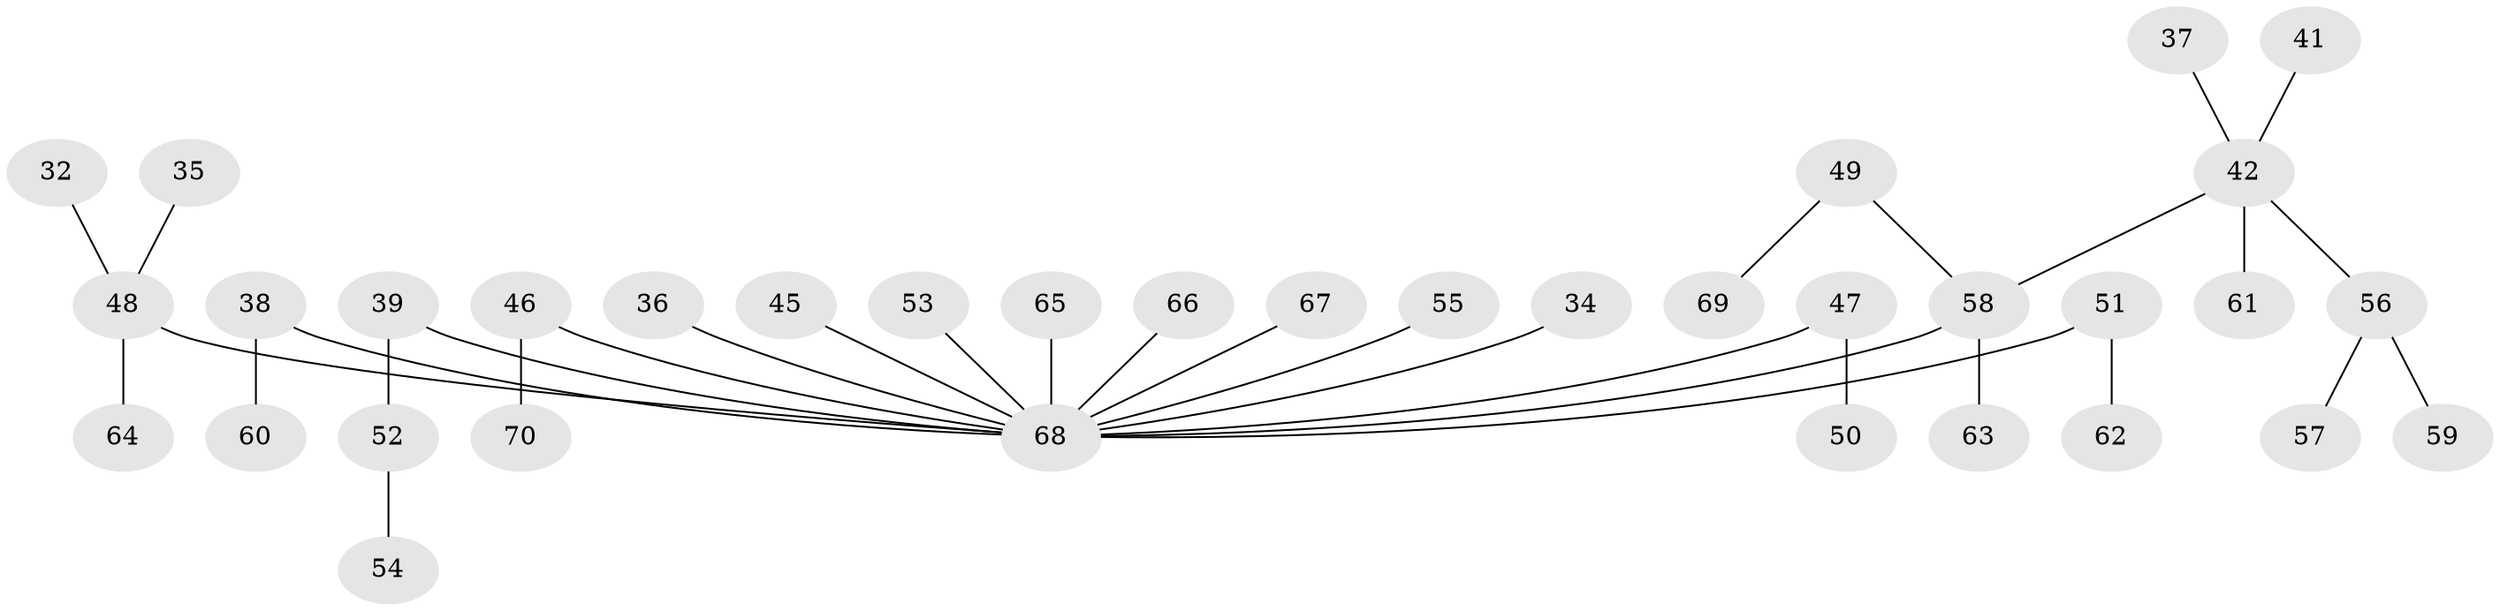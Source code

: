 // original degree distribution, {2: 0.2714285714285714, 4: 0.05714285714285714, 10: 0.014285714285714285, 1: 0.4714285714285714, 3: 0.17142857142857143, 5: 0.014285714285714285}
// Generated by graph-tools (version 1.1) at 2025/53/03/09/25 04:53:21]
// undirected, 35 vertices, 34 edges
graph export_dot {
graph [start="1"]
  node [color=gray90,style=filled];
  32;
  34 [super="+14"];
  35;
  36;
  37;
  38;
  39;
  41;
  42 [super="+11"];
  45;
  46;
  47;
  48 [super="+17+18+24+25"];
  49;
  50;
  51;
  52;
  53;
  54;
  55;
  56 [super="+30"];
  57;
  58 [super="+26+21+43"];
  59;
  60;
  61;
  62;
  63;
  64;
  65;
  66;
  67;
  68 [super="+13+44+31+20+27+29"];
  69;
  70;
  32 -- 48;
  34 -- 68;
  35 -- 48;
  36 -- 68;
  37 -- 42;
  38 -- 60;
  38 -- 68;
  39 -- 52;
  39 -- 68;
  41 -- 42;
  42 -- 61;
  42 -- 58;
  42 -- 56;
  45 -- 68;
  46 -- 70;
  46 -- 68;
  47 -- 50;
  47 -- 68;
  48 -- 68;
  48 -- 64;
  49 -- 69;
  49 -- 58;
  51 -- 62;
  51 -- 68;
  52 -- 54;
  53 -- 68;
  55 -- 68;
  56 -- 57;
  56 -- 59;
  58 -- 63;
  58 -- 68;
  65 -- 68;
  66 -- 68;
  67 -- 68;
}
